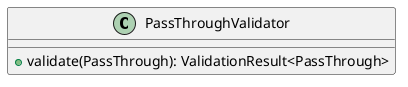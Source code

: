 @startuml

    class PassThroughValidator [[PassThroughValidator.html]] {
        +validate(PassThrough): ValidationResult<PassThrough>
    }

@enduml
